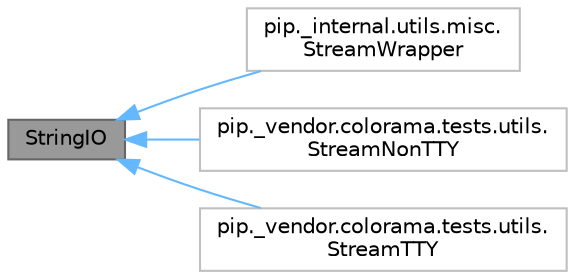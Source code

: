 digraph "StringIO"
{
 // LATEX_PDF_SIZE
  bgcolor="transparent";
  edge [fontname=Helvetica,fontsize=10,labelfontname=Helvetica,labelfontsize=10];
  node [fontname=Helvetica,fontsize=10,shape=box,height=0.2,width=0.4];
  rankdir="LR";
  Node1 [id="Node000001",label="StringIO",height=0.2,width=0.4,color="gray40", fillcolor="grey60", style="filled", fontcolor="black",tooltip=" "];
  Node1 -> Node2 [id="edge1_Node000001_Node000002",dir="back",color="steelblue1",style="solid",tooltip=" "];
  Node2 [id="Node000002",label="pip._internal.utils.misc.\lStreamWrapper",height=0.2,width=0.4,color="grey75", fillcolor="white", style="filled",URL="$dc/dbd/classpip_1_1__internal_1_1utils_1_1misc_1_1StreamWrapper.html",tooltip=" "];
  Node1 -> Node3 [id="edge2_Node000001_Node000003",dir="back",color="steelblue1",style="solid",tooltip=" "];
  Node3 [id="Node000003",label="pip._vendor.colorama.tests.utils.\lStreamNonTTY",height=0.2,width=0.4,color="grey75", fillcolor="white", style="filled",URL="$d5/df7/classpip_1_1__vendor_1_1colorama_1_1tests_1_1utils_1_1StreamNonTTY.html",tooltip=" "];
  Node1 -> Node4 [id="edge3_Node000001_Node000004",dir="back",color="steelblue1",style="solid",tooltip=" "];
  Node4 [id="Node000004",label="pip._vendor.colorama.tests.utils.\lStreamTTY",height=0.2,width=0.4,color="grey75", fillcolor="white", style="filled",URL="$de/d0f/classpip_1_1__vendor_1_1colorama_1_1tests_1_1utils_1_1StreamTTY.html",tooltip=" "];
}
